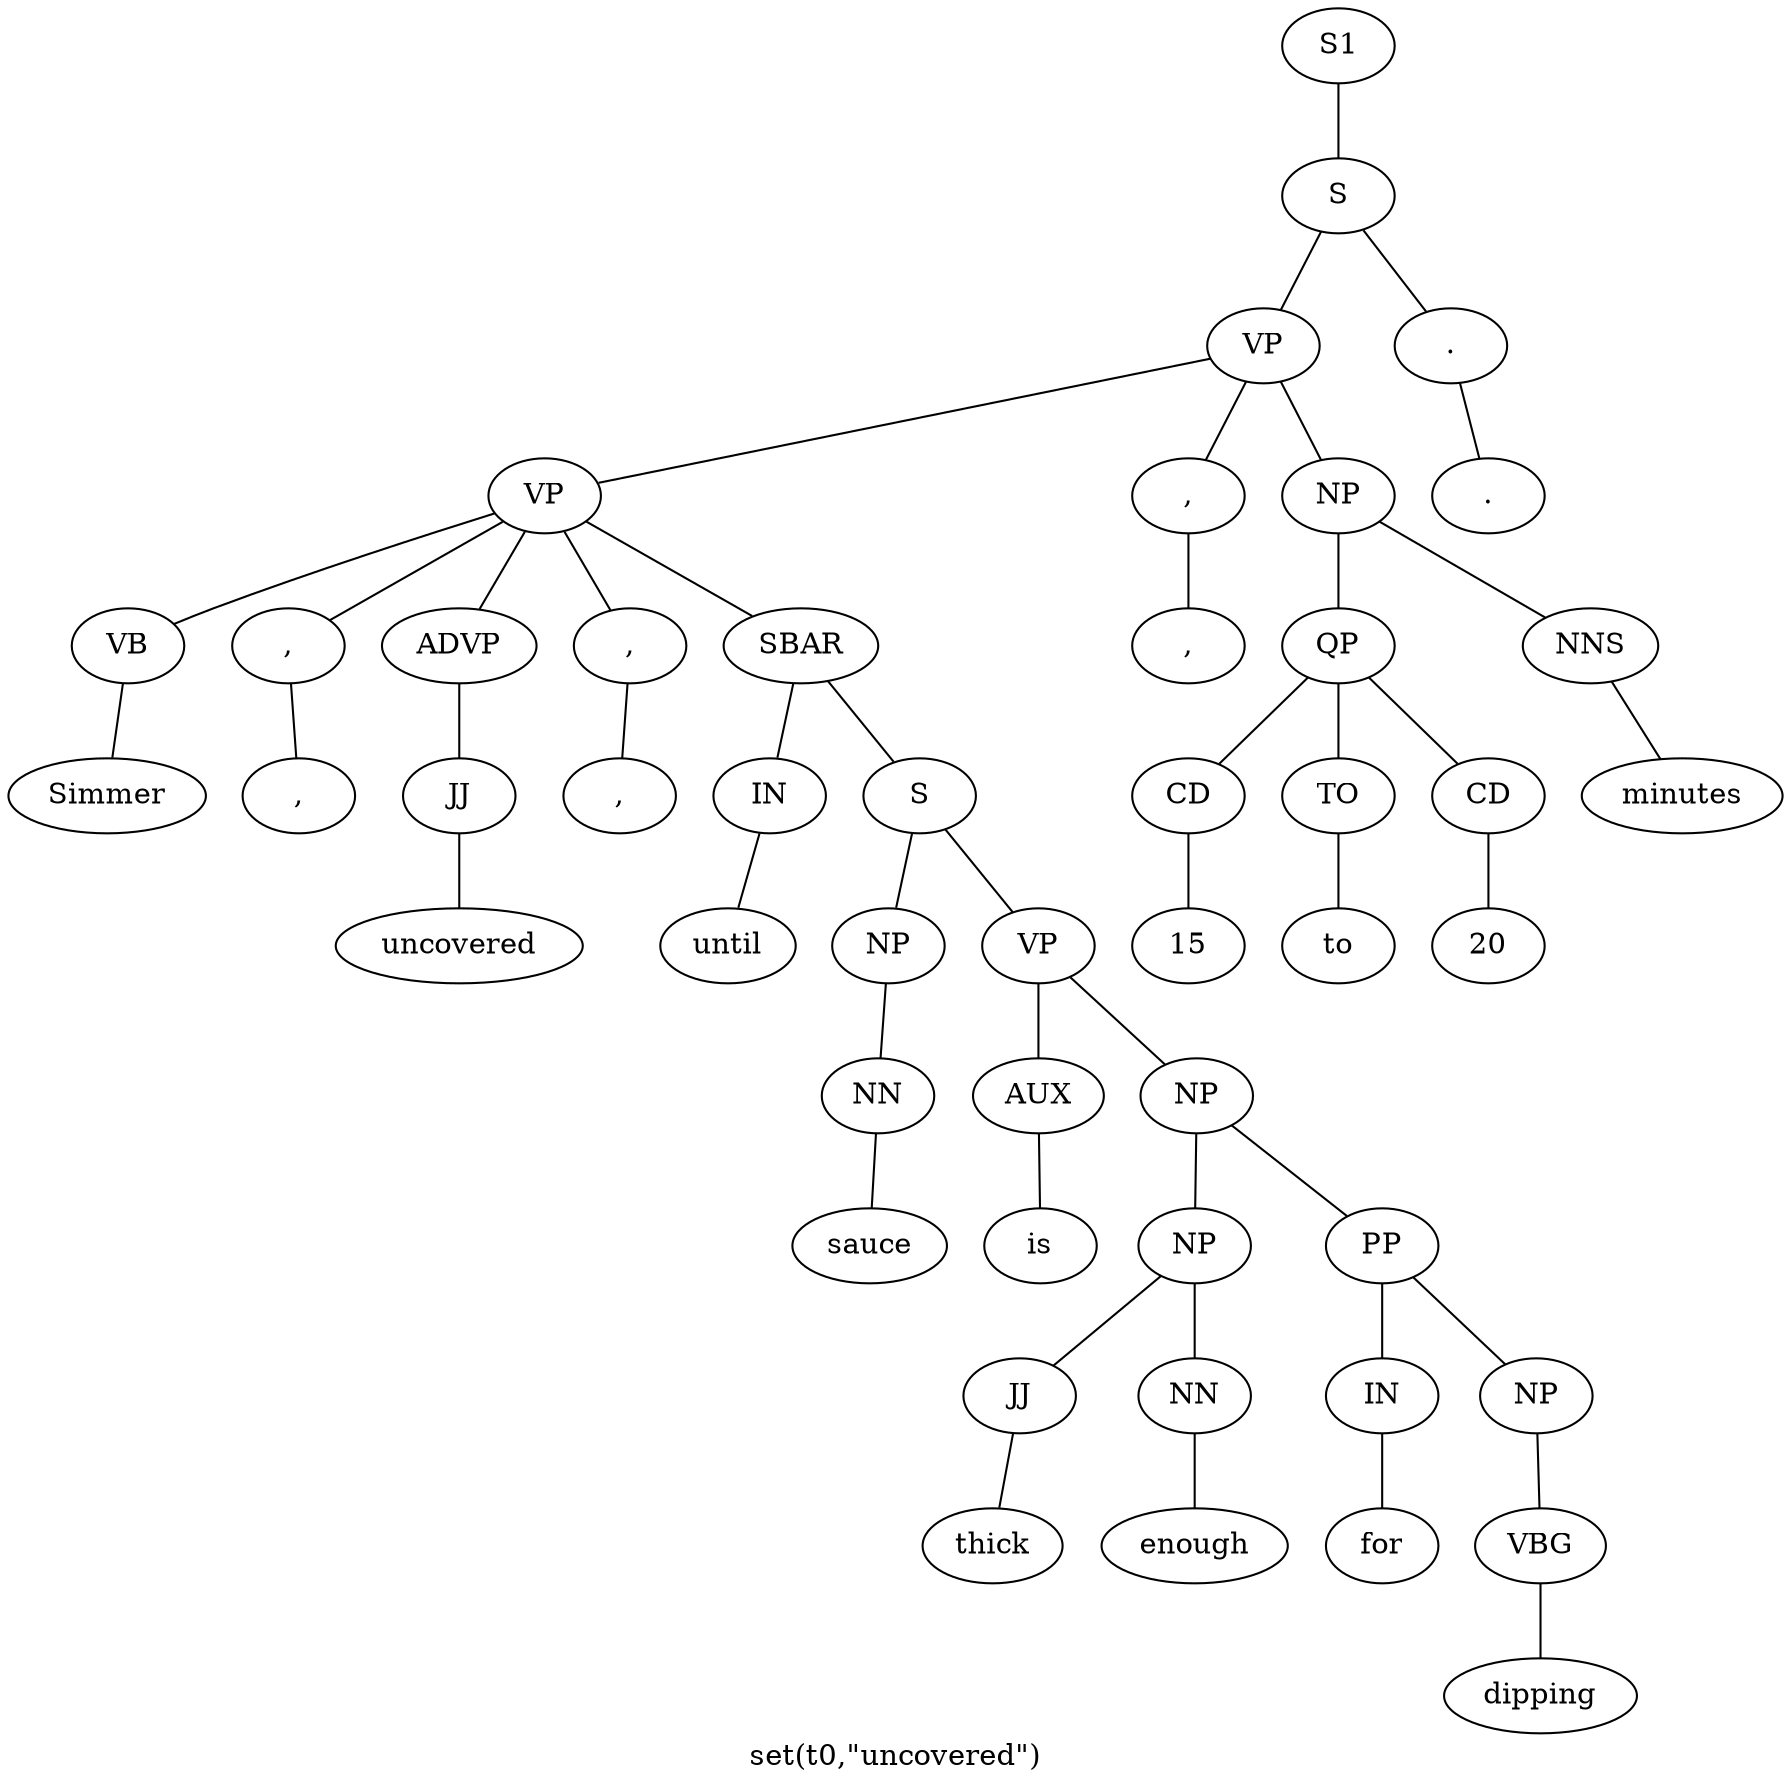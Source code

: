 graph SyntaxGraph {
	label = "set(t0,\"uncovered\")";
	Node0 [label="S1"];
	Node1 [label="S"];
	Node2 [label="VP"];
	Node3 [label="VP"];
	Node4 [label="VB"];
	Node5 [label="Simmer"];
	Node6 [label=","];
	Node7 [label=","];
	Node8 [label="ADVP"];
	Node9 [label="JJ"];
	Node10 [label="uncovered"];
	Node11 [label=","];
	Node12 [label=","];
	Node13 [label="SBAR"];
	Node14 [label="IN"];
	Node15 [label="until"];
	Node16 [label="S"];
	Node17 [label="NP"];
	Node18 [label="NN"];
	Node19 [label="sauce"];
	Node20 [label="VP"];
	Node21 [label="AUX"];
	Node22 [label="is"];
	Node23 [label="NP"];
	Node24 [label="NP"];
	Node25 [label="JJ"];
	Node26 [label="thick"];
	Node27 [label="NN"];
	Node28 [label="enough"];
	Node29 [label="PP"];
	Node30 [label="IN"];
	Node31 [label="for"];
	Node32 [label="NP"];
	Node33 [label="VBG"];
	Node34 [label="dipping"];
	Node35 [label=","];
	Node36 [label=","];
	Node37 [label="NP"];
	Node38 [label="QP"];
	Node39 [label="CD"];
	Node40 [label="15"];
	Node41 [label="TO"];
	Node42 [label="to"];
	Node43 [label="CD"];
	Node44 [label="20"];
	Node45 [label="NNS"];
	Node46 [label="minutes"];
	Node47 [label="."];
	Node48 [label="."];

	Node0 -- Node1;
	Node1 -- Node2;
	Node1 -- Node47;
	Node2 -- Node3;
	Node2 -- Node35;
	Node2 -- Node37;
	Node3 -- Node4;
	Node3 -- Node6;
	Node3 -- Node8;
	Node3 -- Node11;
	Node3 -- Node13;
	Node4 -- Node5;
	Node6 -- Node7;
	Node8 -- Node9;
	Node9 -- Node10;
	Node11 -- Node12;
	Node13 -- Node14;
	Node13 -- Node16;
	Node14 -- Node15;
	Node16 -- Node17;
	Node16 -- Node20;
	Node17 -- Node18;
	Node18 -- Node19;
	Node20 -- Node21;
	Node20 -- Node23;
	Node21 -- Node22;
	Node23 -- Node24;
	Node23 -- Node29;
	Node24 -- Node25;
	Node24 -- Node27;
	Node25 -- Node26;
	Node27 -- Node28;
	Node29 -- Node30;
	Node29 -- Node32;
	Node30 -- Node31;
	Node32 -- Node33;
	Node33 -- Node34;
	Node35 -- Node36;
	Node37 -- Node38;
	Node37 -- Node45;
	Node38 -- Node39;
	Node38 -- Node41;
	Node38 -- Node43;
	Node39 -- Node40;
	Node41 -- Node42;
	Node43 -- Node44;
	Node45 -- Node46;
	Node47 -- Node48;
}